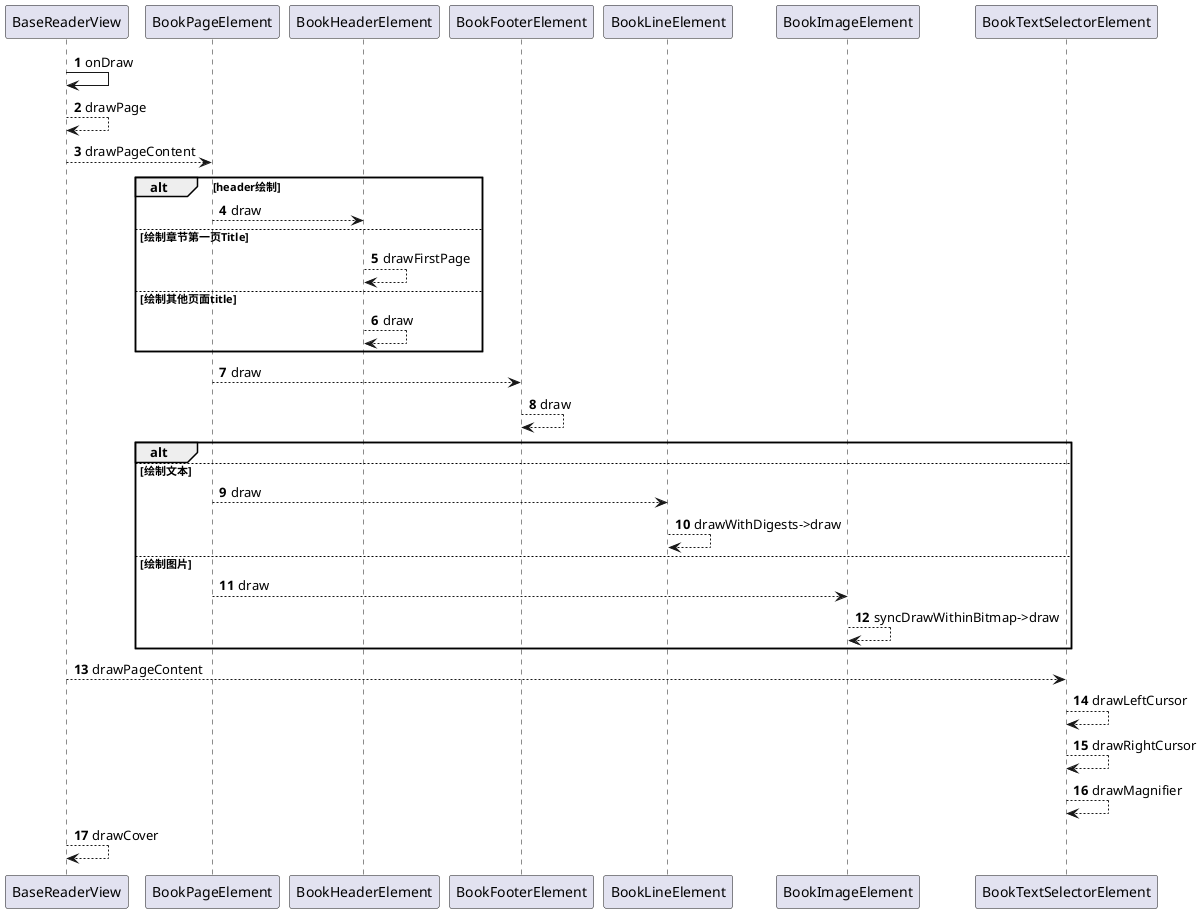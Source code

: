 @startuml
autonumber
BaseReaderView -> BaseReaderView: onDraw
BaseReaderView --> BaseReaderView: drawPage

BaseReaderView --> BookPageElement: drawPageContent

alt header绘制
BookPageElement --> BookHeaderElement : draw
else 绘制章节第一页Title
BookHeaderElement --> BookHeaderElement : drawFirstPage
else 绘制其他页面title
BookHeaderElement --> BookHeaderElement : draw
end

BookPageElement --> BookFooterElement : draw
BookFooterElement --> BookFooterElement : draw

alt
else 绘制文本
BookPageElement --> BookLineElement : draw
BookLineElement --> BookLineElement : drawWithDigests->draw

else 绘制图片
BookPageElement --> BookImageElement : draw
BookImageElement --> BookImageElement : syncDrawWithinBitmap->draw
end



BaseReaderView --> BookTextSelectorElement : drawPageContent
BookTextSelectorElement --> BookTextSelectorElement : drawLeftCursor
BookTextSelectorElement --> BookTextSelectorElement : drawRightCursor
BookTextSelectorElement --> BookTextSelectorElement : drawMagnifier

BaseReaderView --> BaseReaderView: drawCover



@enduml